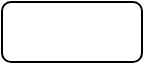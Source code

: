 <mxfile>
    <diagram id="6PK2XW1V1aLlmJkLBh_P" name="Page-1">
        <mxGraphModel dx="605" dy="467" grid="1" gridSize="10" guides="1" tooltips="1" connect="1" arrows="1" fold="1" page="1" pageScale="1" pageWidth="850" pageHeight="1100" math="0" shadow="0">
            <root>
                <mxCell id="0"/>
                <mxCell id="1" parent="0"/>
                <mxCell id="2" value="" style="rounded=1;whiteSpace=wrap;html=1;" vertex="1" parent="1">
                    <mxGeometry x="100" y="40" width="70" height="30" as="geometry"/>
                </mxCell>
            </root>
        </mxGraphModel>
    </diagram>
</mxfile>